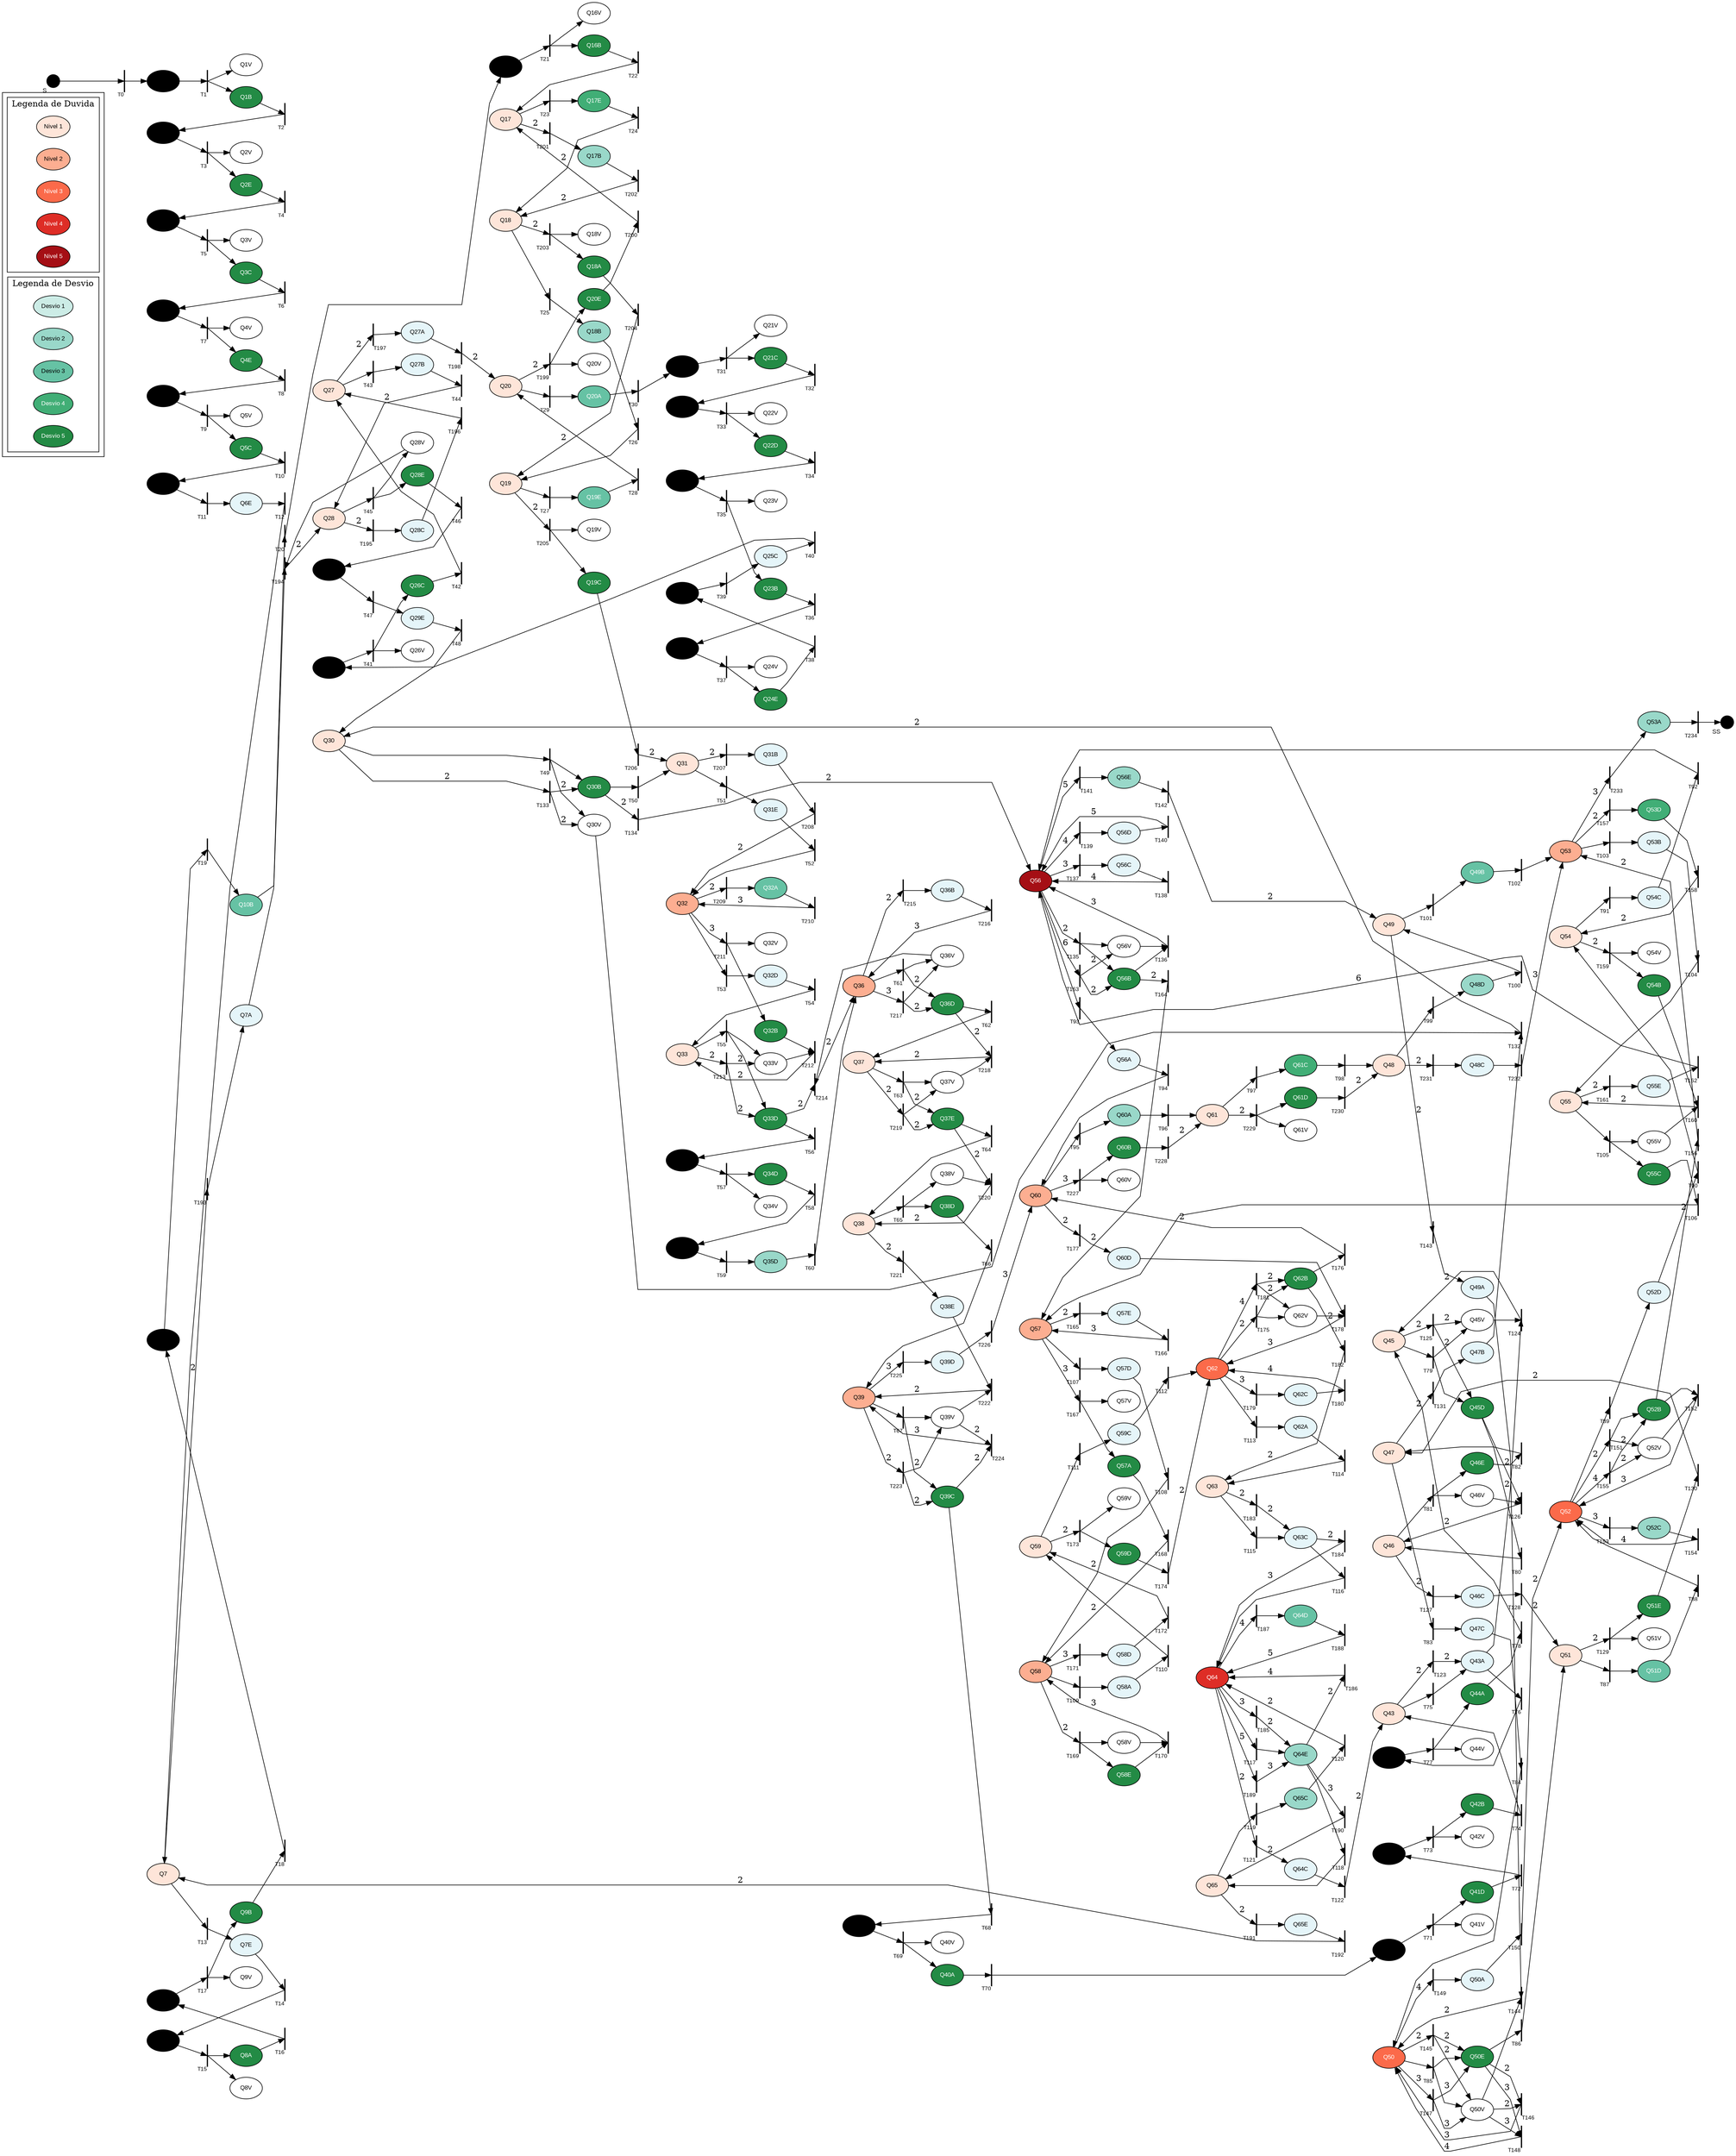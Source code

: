 digraph G { rankdir=LR; splines=polyline;
node[style=filled; fontsize=10; fontname=Arial; fontcolor=black; fillcolor=white; colorscheme=bugn9];
subgraph cluster_0{subgraph cluster_1{ label="Legenda de Duvida"
"Nivel 1"[colorscheme=reds5; fillcolor=1;]
"Nivel 2"[colorscheme=reds5; fillcolor=2;]
"Nivel 3"[colorscheme=reds5; fillcolor=3; fontcolor=white;]
"Nivel 4"[colorscheme=reds5; fillcolor=4; fontcolor=white;]
"Nivel 5"[colorscheme=reds5; fillcolor=5; fontcolor=white;]
}
subgraph cluster_2{ label="Legenda de Desvio"
"Desvio 1"[fillcolor=3;];
"Desvio 2"[fillcolor=4;];
"Desvio 3"[fillcolor=5;];
"Desvio 4"[fillcolor=6; fontcolor=white;];
"Desvio 5"[fillcolor=7; fontcolor=white;];
}}
"S"[fillcolor=black; shape=point; width=0.3; xlabel="S";];"Q1"[colorscheme="reds5"; fillcolor=0; ]; "Q1B"[fillcolor=7; fontcolor=white;]; "Q2"[colorscheme="reds5"; fillcolor=0; ]; "Q2E"[fillcolor=7; fontcolor=white;]; "Q3"[colorscheme="reds5"; fillcolor=0; ]; "Q3C"[fillcolor=7; fontcolor=white;]; "Q4"[colorscheme="reds5"; fillcolor=0; ]; "Q4E"[fillcolor=7; fontcolor=white;]; "Q5"[colorscheme="reds5"; fillcolor=0; ]; "Q5C"[fillcolor=7; fontcolor=white;]; "Q6"[colorscheme="reds5"; fillcolor=0; ]; "Q6E"[fillcolor=2; ]; "Q7"[colorscheme="reds5"; fillcolor=1; ]; "Q7E"[fillcolor=2; ]; "Q8"[colorscheme="reds5"; fillcolor=0; ]; "Q8A"[fillcolor=7; fontcolor=white;]; "Q9"[colorscheme="reds5"; fillcolor=0; ]; "Q9B"[fillcolor=7; fontcolor=white;]; "Q10"[colorscheme="reds5"; fillcolor=0; ]; "Q10B"[fillcolor=5; fontcolor=white;]; "Q16"[colorscheme="reds5"; fillcolor=0; ]; "Q16B"[fillcolor=7; fontcolor=white;]; "Q17"[colorscheme="reds5"; fillcolor=1; ]; "Q17E"[fillcolor=6; fontcolor=white;]; "Q18"[colorscheme="reds5"; fillcolor=1; ]; "Q18B"[fillcolor=4; ]; "Q19"[colorscheme="reds5"; fillcolor=1; ]; "Q19E"[fillcolor=5; fontcolor=white;]; "Q20"[colorscheme="reds5"; fillcolor=1; ]; "Q20A"[fillcolor=5; fontcolor=white;]; "Q21"[colorscheme="reds5"; fillcolor=0; ]; "Q21C"[fillcolor=7; fontcolor=white;]; "Q22"[colorscheme="reds5"; fillcolor=0; ]; "Q22D"[fillcolor=7; fontcolor=white;]; "Q23"[colorscheme="reds5"; fillcolor=0; ]; "Q23B"[fillcolor=7; fontcolor=white;]; "Q24"[colorscheme="reds5"; fillcolor=0; ]; "Q24E"[fillcolor=7; fontcolor=white;]; "Q25"[colorscheme="reds5"; fillcolor=0; ]; "Q25C"[fillcolor=2; ]; "Q26"[colorscheme="reds5"; fillcolor=0; ]; "Q26C"[fillcolor=7; fontcolor=white;]; "Q27"[colorscheme="reds5"; fillcolor=1; ]; "Q27B"[fillcolor=2; ]; "Q28"[colorscheme="reds5"; fillcolor=1; ]; "Q28E"[fillcolor=7; fontcolor=white;]; "Q29"[colorscheme="reds5"; fillcolor=0; ]; "Q29E"[fillcolor=2; ]; "Q30"[colorscheme="reds5"; fillcolor=1; ]; "Q30B"[fillcolor=7; fontcolor=white;]; "Q31"[colorscheme="reds5"; fillcolor=1; ]; "Q31E"[fillcolor=2; ]; "Q32"[colorscheme="reds5"; fillcolor=2; ]; "Q32D"[fillcolor=2; ]; "Q33"[colorscheme="reds5"; fillcolor=1; ]; "Q33D"[fillcolor=7; fontcolor=white;]; "Q34"[colorscheme="reds5"; fillcolor=0; ]; "Q34D"[fillcolor=7; fontcolor=white;]; "Q35"[colorscheme="reds5"; fillcolor=0; ]; "Q35D"[fillcolor=4; ]; "Q36"[colorscheme="reds5"; fillcolor=2; ]; "Q36D"[fillcolor=7; fontcolor=white;]; "Q37"[colorscheme="reds5"; fillcolor=1; ]; "Q37E"[fillcolor=7; fontcolor=white;]; "Q38"[colorscheme="reds5"; fillcolor=1; ]; "Q38D"[fillcolor=7; fontcolor=white;]; "Q39"[colorscheme="reds5"; fillcolor=2; ]; "Q39C"[fillcolor=7; fontcolor=white;]; "Q40"[colorscheme="reds5"; fillcolor=0; ]; "Q40A"[fillcolor=7; fontcolor=white;]; "Q41"[colorscheme="reds5"; fillcolor=0; ]; "Q41D"[fillcolor=7; fontcolor=white;]; "Q42"[colorscheme="reds5"; fillcolor=0; ]; "Q42B"[fillcolor=7; fontcolor=white;]; "Q43"[colorscheme="reds5"; fillcolor=1; ]; "Q43A"[fillcolor=2; ]; "Q44"[colorscheme="reds5"; fillcolor=0; ]; "Q44A"[fillcolor=7; fontcolor=white;]; "Q45"[colorscheme="reds5"; fillcolor=1; ]; "Q45D"[fillcolor=7; fontcolor=white;]; "Q46"[colorscheme="reds5"; fillcolor=1; ]; "Q46E"[fillcolor=7; fontcolor=white;]; "Q47"[colorscheme="reds5"; fillcolor=1; ]; "Q47C"[fillcolor=2; ]; "Q50"[colorscheme="reds5"; fillcolor=3; fontcolor=white;]; "Q50E"[fillcolor=7; fontcolor=white;]; "Q51"[colorscheme="reds5"; fillcolor=1; ]; "Q51D"[fillcolor=5; fontcolor=white;]; "Q52"[colorscheme="reds5"; fillcolor=3; fontcolor=white;]; "Q52D"[fillcolor=2; ]; "Q54"[colorscheme="reds5"; fillcolor=1; ]; "Q54C"[fillcolor=2; ]; "Q56"[colorscheme="reds5"; fillcolor=5; fontcolor=white;]; "Q56A"[fillcolor=2; ]; "Q60"[colorscheme="reds5"; fillcolor=2; ]; "Q60A"[fillcolor=4; ]; "Q61"[colorscheme="reds5"; fillcolor=1; ]; "Q61C"[fillcolor=6; fontcolor=white;]; "Q48"[colorscheme="reds5"; fillcolor=1; ]; "Q48D"[fillcolor=4; ]; "Q49"[colorscheme="reds5"; fillcolor=1; ]; "Q49B"[fillcolor=5; fontcolor=white;]; "Q53"[colorscheme="reds5"; fillcolor=2; ]; "Q53B"[fillcolor=2; ]; "Q55"[colorscheme="reds5"; fillcolor=1; ]; "Q55C"[fillcolor=7; fontcolor=white;]; "Q57"[colorscheme="reds5"; fillcolor=2; ]; "Q57D"[fillcolor=2; ]; "Q58"[colorscheme="reds5"; fillcolor=2; ]; "Q58A"[fillcolor=2; ]; "Q59"[colorscheme="reds5"; fillcolor=1; ]; "Q59C"[fillcolor=2; ]; "Q62"[colorscheme="reds5"; fillcolor=3; fontcolor=white;]; "Q62A"[fillcolor=2; ]; "Q63"[colorscheme="reds5"; fillcolor=1; ]; "Q63C"[fillcolor=2; ]; "Q64"[colorscheme="reds5"; fillcolor=4; fontcolor=white;]; "Q64E"[fillcolor=4; ]; "Q65"[colorscheme="reds5"; fillcolor=1; ]; "Q65C"[fillcolor=4; ]; "Q64C"[fillcolor=2; ]; "Q46C"[fillcolor=2; ]; "Q51E"[fillcolor=7; fontcolor=white;]; "Q47B"[fillcolor=2; ]; "Q56B"[fillcolor=7; fontcolor=white;]; "Q56C"[fillcolor=2; ]; "Q56D"[fillcolor=2; ]; "Q56E"[fillcolor=4; ]; "Q49A"[fillcolor=2; ]; "Q50A"[fillcolor=2; ]; "Q52B"[fillcolor=7; fontcolor=white;]; "Q52C"[fillcolor=4; ]; "Q53D"[fillcolor=6; fontcolor=white;]; "Q54B"[fillcolor=7; fontcolor=white;]; "Q55E"[fillcolor=2; ]; "Q57E"[fillcolor=2; ]; "Q57A"[fillcolor=7; fontcolor=white;]; "Q58E"[fillcolor=7; fontcolor=white;]; "Q58D"[fillcolor=2; ]; "Q59D"[fillcolor=7; fontcolor=white;]; "Q62B"[fillcolor=7; fontcolor=white;]; "Q60D"[fillcolor=2; ]; "Q62C"[fillcolor=2; ]; "Q64D"[fillcolor=5; fontcolor=white;]; "Q65E"[fillcolor=2; ]; "Q7A"[fillcolor=2; ]; "Q28C"[fillcolor=2; ]; "Q27A"[fillcolor=2; ]; "Q20E"[fillcolor=7; fontcolor=white;]; "Q17B"[fillcolor=4; ]; "Q18A"[fillcolor=7; fontcolor=white;]; "Q19C"[fillcolor=7; fontcolor=white;]; "Q31B"[fillcolor=2; ]; "Q32A"[fillcolor=5; fontcolor=white;]; "Q32B"[fillcolor=7; fontcolor=white;]; "Q36B"[fillcolor=2; ]; "Q38E"[fillcolor=2; ]; "Q39D"[fillcolor=2; ]; "Q60B"[fillcolor=7; fontcolor=white;]; "Q61D"[fillcolor=7; fontcolor=white;]; "Q48C"[fillcolor=2; ]; "Q53A"[fillcolor=4; ]; "SS"[fillcolor=black; shape=point; width=0.3; xlabel="SS";];"T0"[fillcolor=black; shape=box; label=""; width=0.01; fontsize=9; xlabel="T0"]; "T1"[fillcolor=black; shape=box; label=""; width=0.01; fontsize=9; xlabel="T1"]; "T2"[fillcolor=black; shape=box; label=""; width=0.01; fontsize=9; xlabel="T2"]; "T3"[fillcolor=black; shape=box; label=""; width=0.01; fontsize=9; xlabel="T3"]; "T4"[fillcolor=black; shape=box; label=""; width=0.01; fontsize=9; xlabel="T4"]; "T5"[fillcolor=black; shape=box; label=""; width=0.01; fontsize=9; xlabel="T5"]; "T6"[fillcolor=black; shape=box; label=""; width=0.01; fontsize=9; xlabel="T6"]; "T7"[fillcolor=black; shape=box; label=""; width=0.01; fontsize=9; xlabel="T7"]; "T8"[fillcolor=black; shape=box; label=""; width=0.01; fontsize=9; xlabel="T8"]; "T9"[fillcolor=black; shape=box; label=""; width=0.01; fontsize=9; xlabel="T9"]; "T10"[fillcolor=black; shape=box; label=""; width=0.01; fontsize=9; xlabel="T10"]; "T11"[fillcolor=black; shape=box; label=""; width=0.01; fontsize=9; xlabel="T11"]; "T12"[fillcolor=black; shape=box; label=""; width=0.01; fontsize=9; xlabel="T12"]; "T13"[fillcolor=black; shape=box; label=""; width=0.01; fontsize=9; xlabel="T13"]; "T14"[fillcolor=black; shape=box; label=""; width=0.01; fontsize=9; xlabel="T14"]; "T15"[fillcolor=black; shape=box; label=""; width=0.01; fontsize=9; xlabel="T15"]; "T16"[fillcolor=black; shape=box; label=""; width=0.01; fontsize=9; xlabel="T16"]; "T17"[fillcolor=black; shape=box; label=""; width=0.01; fontsize=9; xlabel="T17"]; "T18"[fillcolor=black; shape=box; label=""; width=0.01; fontsize=9; xlabel="T18"]; "T19"[fillcolor=black; shape=box; label=""; width=0.01; fontsize=9; xlabel="T19"]; "T20"[fillcolor=black; shape=box; label=""; width=0.01; fontsize=9; xlabel="T20"]; "T21"[fillcolor=black; shape=box; label=""; width=0.01; fontsize=9; xlabel="T21"]; "T22"[fillcolor=black; shape=box; label=""; width=0.01; fontsize=9; xlabel="T22"]; "T23"[fillcolor=black; shape=box; label=""; width=0.01; fontsize=9; xlabel="T23"]; "T24"[fillcolor=black; shape=box; label=""; width=0.01; fontsize=9; xlabel="T24"]; "T25"[fillcolor=black; shape=box; label=""; width=0.01; fontsize=9; xlabel="T25"]; "T26"[fillcolor=black; shape=box; label=""; width=0.01; fontsize=9; xlabel="T26"]; "T27"[fillcolor=black; shape=box; label=""; width=0.01; fontsize=9; xlabel="T27"]; "T28"[fillcolor=black; shape=box; label=""; width=0.01; fontsize=9; xlabel="T28"]; "T29"[fillcolor=black; shape=box; label=""; width=0.01; fontsize=9; xlabel="T29"]; "T30"[fillcolor=black; shape=box; label=""; width=0.01; fontsize=9; xlabel="T30"]; "T31"[fillcolor=black; shape=box; label=""; width=0.01; fontsize=9; xlabel="T31"]; "T32"[fillcolor=black; shape=box; label=""; width=0.01; fontsize=9; xlabel="T32"]; "T33"[fillcolor=black; shape=box; label=""; width=0.01; fontsize=9; xlabel="T33"]; "T34"[fillcolor=black; shape=box; label=""; width=0.01; fontsize=9; xlabel="T34"]; "T35"[fillcolor=black; shape=box; label=""; width=0.01; fontsize=9; xlabel="T35"]; "T36"[fillcolor=black; shape=box; label=""; width=0.01; fontsize=9; xlabel="T36"]; "T37"[fillcolor=black; shape=box; label=""; width=0.01; fontsize=9; xlabel="T37"]; "T38"[fillcolor=black; shape=box; label=""; width=0.01; fontsize=9; xlabel="T38"]; "T39"[fillcolor=black; shape=box; label=""; width=0.01; fontsize=9; xlabel="T39"]; "T40"[fillcolor=black; shape=box; label=""; width=0.01; fontsize=9; xlabel="T40"]; "T41"[fillcolor=black; shape=box; label=""; width=0.01; fontsize=9; xlabel="T41"]; "T42"[fillcolor=black; shape=box; label=""; width=0.01; fontsize=9; xlabel="T42"]; "T43"[fillcolor=black; shape=box; label=""; width=0.01; fontsize=9; xlabel="T43"]; "T44"[fillcolor=black; shape=box; label=""; width=0.01; fontsize=9; xlabel="T44"]; "T45"[fillcolor=black; shape=box; label=""; width=0.01; fontsize=9; xlabel="T45"]; "T46"[fillcolor=black; shape=box; label=""; width=0.01; fontsize=9; xlabel="T46"]; "T47"[fillcolor=black; shape=box; label=""; width=0.01; fontsize=9; xlabel="T47"]; "T48"[fillcolor=black; shape=box; label=""; width=0.01; fontsize=9; xlabel="T48"]; "T49"[fillcolor=black; shape=box; label=""; width=0.01; fontsize=9; xlabel="T49"]; "T50"[fillcolor=black; shape=box; label=""; width=0.01; fontsize=9; xlabel="T50"]; "T51"[fillcolor=black; shape=box; label=""; width=0.01; fontsize=9; xlabel="T51"]; "T52"[fillcolor=black; shape=box; label=""; width=0.01; fontsize=9; xlabel="T52"]; "T53"[fillcolor=black; shape=box; label=""; width=0.01; fontsize=9; xlabel="T53"]; "T54"[fillcolor=black; shape=box; label=""; width=0.01; fontsize=9; xlabel="T54"]; "T55"[fillcolor=black; shape=box; label=""; width=0.01; fontsize=9; xlabel="T55"]; "T56"[fillcolor=black; shape=box; label=""; width=0.01; fontsize=9; xlabel="T56"]; "T57"[fillcolor=black; shape=box; label=""; width=0.01; fontsize=9; xlabel="T57"]; "T58"[fillcolor=black; shape=box; label=""; width=0.01; fontsize=9; xlabel="T58"]; "T59"[fillcolor=black; shape=box; label=""; width=0.01; fontsize=9; xlabel="T59"]; "T60"[fillcolor=black; shape=box; label=""; width=0.01; fontsize=9; xlabel="T60"]; "T61"[fillcolor=black; shape=box; label=""; width=0.01; fontsize=9; xlabel="T61"]; "T62"[fillcolor=black; shape=box; label=""; width=0.01; fontsize=9; xlabel="T62"]; "T63"[fillcolor=black; shape=box; label=""; width=0.01; fontsize=9; xlabel="T63"]; "T64"[fillcolor=black; shape=box; label=""; width=0.01; fontsize=9; xlabel="T64"]; "T65"[fillcolor=black; shape=box; label=""; width=0.01; fontsize=9; xlabel="T65"]; "T66"[fillcolor=black; shape=box; label=""; width=0.01; fontsize=9; xlabel="T66"]; "T67"[fillcolor=black; shape=box; label=""; width=0.01; fontsize=9; xlabel="T67"]; "T68"[fillcolor=black; shape=box; label=""; width=0.01; fontsize=9; xlabel="T68"]; "T69"[fillcolor=black; shape=box; label=""; width=0.01; fontsize=9; xlabel="T69"]; "T70"[fillcolor=black; shape=box; label=""; width=0.01; fontsize=9; xlabel="T70"]; "T71"[fillcolor=black; shape=box; label=""; width=0.01; fontsize=9; xlabel="T71"]; "T72"[fillcolor=black; shape=box; label=""; width=0.01; fontsize=9; xlabel="T72"]; "T73"[fillcolor=black; shape=box; label=""; width=0.01; fontsize=9; xlabel="T73"]; "T74"[fillcolor=black; shape=box; label=""; width=0.01; fontsize=9; xlabel="T74"]; "T75"[fillcolor=black; shape=box; label=""; width=0.01; fontsize=9; xlabel="T75"]; "T76"[fillcolor=black; shape=box; label=""; width=0.01; fontsize=9; xlabel="T76"]; "T77"[fillcolor=black; shape=box; label=""; width=0.01; fontsize=9; xlabel="T77"]; "T78"[fillcolor=black; shape=box; label=""; width=0.01; fontsize=9; xlabel="T78"]; "T79"[fillcolor=black; shape=box; label=""; width=0.01; fontsize=9; xlabel="T79"]; "T80"[fillcolor=black; shape=box; label=""; width=0.01; fontsize=9; xlabel="T80"]; "T81"[fillcolor=black; shape=box; label=""; width=0.01; fontsize=9; xlabel="T81"]; "T82"[fillcolor=black; shape=box; label=""; width=0.01; fontsize=9; xlabel="T82"]; "T83"[fillcolor=black; shape=box; label=""; width=0.01; fontsize=9; xlabel="T83"]; "T84"[fillcolor=black; shape=box; label=""; width=0.01; fontsize=9; xlabel="T84"]; "T85"[fillcolor=black; shape=box; label=""; width=0.01; fontsize=9; xlabel="T85"]; "T86"[fillcolor=black; shape=box; label=""; width=0.01; fontsize=9; xlabel="T86"]; "T87"[fillcolor=black; shape=box; label=""; width=0.01; fontsize=9; xlabel="T87"]; "T88"[fillcolor=black; shape=box; label=""; width=0.01; fontsize=9; xlabel="T88"]; "T89"[fillcolor=black; shape=box; label=""; width=0.01; fontsize=9; xlabel="T89"]; "T90"[fillcolor=black; shape=box; label=""; width=0.01; fontsize=9; xlabel="T90"]; "T91"[fillcolor=black; shape=box; label=""; width=0.01; fontsize=9; xlabel="T91"]; "T92"[fillcolor=black; shape=box; label=""; width=0.01; fontsize=9; xlabel="T92"]; "T93"[fillcolor=black; shape=box; label=""; width=0.01; fontsize=9; xlabel="T93"]; "T94"[fillcolor=black; shape=box; label=""; width=0.01; fontsize=9; xlabel="T94"]; "T95"[fillcolor=black; shape=box; label=""; width=0.01; fontsize=9; xlabel="T95"]; "T96"[fillcolor=black; shape=box; label=""; width=0.01; fontsize=9; xlabel="T96"]; "T97"[fillcolor=black; shape=box; label=""; width=0.01; fontsize=9; xlabel="T97"]; "T98"[fillcolor=black; shape=box; label=""; width=0.01; fontsize=9; xlabel="T98"]; "T99"[fillcolor=black; shape=box; label=""; width=0.01; fontsize=9; xlabel="T99"]; "T100"[fillcolor=black; shape=box; label=""; width=0.01; fontsize=9; xlabel="T100"]; "T101"[fillcolor=black; shape=box; label=""; width=0.01; fontsize=9; xlabel="T101"]; "T102"[fillcolor=black; shape=box; label=""; width=0.01; fontsize=9; xlabel="T102"]; "T103"[fillcolor=black; shape=box; label=""; width=0.01; fontsize=9; xlabel="T103"]; "T104"[fillcolor=black; shape=box; label=""; width=0.01; fontsize=9; xlabel="T104"]; "T105"[fillcolor=black; shape=box; label=""; width=0.01; fontsize=9; xlabel="T105"]; "T106"[fillcolor=black; shape=box; label=""; width=0.01; fontsize=9; xlabel="T106"]; "T107"[fillcolor=black; shape=box; label=""; width=0.01; fontsize=9; xlabel="T107"]; "T108"[fillcolor=black; shape=box; label=""; width=0.01; fontsize=9; xlabel="T108"]; "T109"[fillcolor=black; shape=box; label=""; width=0.01; fontsize=9; xlabel="T109"]; "T110"[fillcolor=black; shape=box; label=""; width=0.01; fontsize=9; xlabel="T110"]; "T111"[fillcolor=black; shape=box; label=""; width=0.01; fontsize=9; xlabel="T111"]; "T112"[fillcolor=black; shape=box; label=""; width=0.01; fontsize=9; xlabel="T112"]; "T113"[fillcolor=black; shape=box; label=""; width=0.01; fontsize=9; xlabel="T113"]; "T114"[fillcolor=black; shape=box; label=""; width=0.01; fontsize=9; xlabel="T114"]; "T115"[fillcolor=black; shape=box; label=""; width=0.01; fontsize=9; xlabel="T115"]; "T116"[fillcolor=black; shape=box; label=""; width=0.01; fontsize=9; xlabel="T116"]; "T117"[fillcolor=black; shape=box; label=""; width=0.01; fontsize=9; xlabel="T117"]; "T118"[fillcolor=black; shape=box; label=""; width=0.01; fontsize=9; xlabel="T118"]; "T119"[fillcolor=black; shape=box; label=""; width=0.01; fontsize=9; xlabel="T119"]; "T120"[fillcolor=black; shape=box; label=""; width=0.01; fontsize=9; xlabel="T120"]; "T121"[fillcolor=black; shape=box; label=""; width=0.01; fontsize=9; xlabel="T121"]; "T122"[fillcolor=black; shape=box; label=""; width=0.01; fontsize=9; xlabel="T122"]; "T123"[fillcolor=black; shape=box; label=""; width=0.01; fontsize=9; xlabel="T123"]; "T124"[fillcolor=black; shape=box; label=""; width=0.01; fontsize=9; xlabel="T124"]; "T125"[fillcolor=black; shape=box; label=""; width=0.01; fontsize=9; xlabel="T125"]; "T126"[fillcolor=black; shape=box; label=""; width=0.01; fontsize=9; xlabel="T126"]; "T127"[fillcolor=black; shape=box; label=""; width=0.01; fontsize=9; xlabel="T127"]; "T128"[fillcolor=black; shape=box; label=""; width=0.01; fontsize=9; xlabel="T128"]; "T129"[fillcolor=black; shape=box; label=""; width=0.01; fontsize=9; xlabel="T129"]; "T130"[fillcolor=black; shape=box; label=""; width=0.01; fontsize=9; xlabel="T130"]; "T131"[fillcolor=black; shape=box; label=""; width=0.01; fontsize=9; xlabel="T131"]; "T132"[fillcolor=black; shape=box; label=""; width=0.01; fontsize=9; xlabel="T132"]; "T133"[fillcolor=black; shape=box; label=""; width=0.01; fontsize=9; xlabel="T133"]; "T134"[fillcolor=black; shape=box; label=""; width=0.01; fontsize=9; xlabel="T134"]; "T135"[fillcolor=black; shape=box; label=""; width=0.01; fontsize=9; xlabel="T135"]; "T136"[fillcolor=black; shape=box; label=""; width=0.01; fontsize=9; xlabel="T136"]; "T137"[fillcolor=black; shape=box; label=""; width=0.01; fontsize=9; xlabel="T137"]; "T138"[fillcolor=black; shape=box; label=""; width=0.01; fontsize=9; xlabel="T138"]; "T139"[fillcolor=black; shape=box; label=""; width=0.01; fontsize=9; xlabel="T139"]; "T140"[fillcolor=black; shape=box; label=""; width=0.01; fontsize=9; xlabel="T140"]; "T141"[fillcolor=black; shape=box; label=""; width=0.01; fontsize=9; xlabel="T141"]; "T142"[fillcolor=black; shape=box; label=""; width=0.01; fontsize=9; xlabel="T142"]; "T143"[fillcolor=black; shape=box; label=""; width=0.01; fontsize=9; xlabel="T143"]; "T144"[fillcolor=black; shape=box; label=""; width=0.01; fontsize=9; xlabel="T144"]; "T145"[fillcolor=black; shape=box; label=""; width=0.01; fontsize=9; xlabel="T145"]; "T146"[fillcolor=black; shape=box; label=""; width=0.01; fontsize=9; xlabel="T146"]; "T147"[fillcolor=black; shape=box; label=""; width=0.01; fontsize=9; xlabel="T147"]; "T148"[fillcolor=black; shape=box; label=""; width=0.01; fontsize=9; xlabel="T148"]; "T149"[fillcolor=black; shape=box; label=""; width=0.01; fontsize=9; xlabel="T149"]; "T150"[fillcolor=black; shape=box; label=""; width=0.01; fontsize=9; xlabel="T150"]; "T151"[fillcolor=black; shape=box; label=""; width=0.01; fontsize=9; xlabel="T151"]; "T152"[fillcolor=black; shape=box; label=""; width=0.01; fontsize=9; xlabel="T152"]; "T153"[fillcolor=black; shape=box; label=""; width=0.01; fontsize=9; xlabel="T153"]; "T154"[fillcolor=black; shape=box; label=""; width=0.01; fontsize=9; xlabel="T154"]; "T155"[fillcolor=black; shape=box; label=""; width=0.01; fontsize=9; xlabel="T155"]; "T156"[fillcolor=black; shape=box; label=""; width=0.01; fontsize=9; xlabel="T156"]; "T157"[fillcolor=black; shape=box; label=""; width=0.01; fontsize=9; xlabel="T157"]; "T158"[fillcolor=black; shape=box; label=""; width=0.01; fontsize=9; xlabel="T158"]; "T159"[fillcolor=black; shape=box; label=""; width=0.01; fontsize=9; xlabel="T159"]; "T160"[fillcolor=black; shape=box; label=""; width=0.01; fontsize=9; xlabel="T160"]; "T161"[fillcolor=black; shape=box; label=""; width=0.01; fontsize=9; xlabel="T161"]; "T162"[fillcolor=black; shape=box; label=""; width=0.01; fontsize=9; xlabel="T162"]; "T163"[fillcolor=black; shape=box; label=""; width=0.01; fontsize=9; xlabel="T163"]; "T164"[fillcolor=black; shape=box; label=""; width=0.01; fontsize=9; xlabel="T164"]; "T165"[fillcolor=black; shape=box; label=""; width=0.01; fontsize=9; xlabel="T165"]; "T166"[fillcolor=black; shape=box; label=""; width=0.01; fontsize=9; xlabel="T166"]; "T167"[fillcolor=black; shape=box; label=""; width=0.01; fontsize=9; xlabel="T167"]; "T168"[fillcolor=black; shape=box; label=""; width=0.01; fontsize=9; xlabel="T168"]; "T169"[fillcolor=black; shape=box; label=""; width=0.01; fontsize=9; xlabel="T169"]; "T170"[fillcolor=black; shape=box; label=""; width=0.01; fontsize=9; xlabel="T170"]; "T171"[fillcolor=black; shape=box; label=""; width=0.01; fontsize=9; xlabel="T171"]; "T172"[fillcolor=black; shape=box; label=""; width=0.01; fontsize=9; xlabel="T172"]; "T173"[fillcolor=black; shape=box; label=""; width=0.01; fontsize=9; xlabel="T173"]; "T174"[fillcolor=black; shape=box; label=""; width=0.01; fontsize=9; xlabel="T174"]; "T175"[fillcolor=black; shape=box; label=""; width=0.01; fontsize=9; xlabel="T175"]; "T176"[fillcolor=black; shape=box; label=""; width=0.01; fontsize=9; xlabel="T176"]; "T177"[fillcolor=black; shape=box; label=""; width=0.01; fontsize=9; xlabel="T177"]; "T178"[fillcolor=black; shape=box; label=""; width=0.01; fontsize=9; xlabel="T178"]; "T179"[fillcolor=black; shape=box; label=""; width=0.01; fontsize=9; xlabel="T179"]; "T180"[fillcolor=black; shape=box; label=""; width=0.01; fontsize=9; xlabel="T180"]; "T181"[fillcolor=black; shape=box; label=""; width=0.01; fontsize=9; xlabel="T181"]; "T182"[fillcolor=black; shape=box; label=""; width=0.01; fontsize=9; xlabel="T182"]; "T183"[fillcolor=black; shape=box; label=""; width=0.01; fontsize=9; xlabel="T183"]; "T184"[fillcolor=black; shape=box; label=""; width=0.01; fontsize=9; xlabel="T184"]; "T185"[fillcolor=black; shape=box; label=""; width=0.01; fontsize=9; xlabel="T185"]; "T186"[fillcolor=black; shape=box; label=""; width=0.01; fontsize=9; xlabel="T186"]; "T187"[fillcolor=black; shape=box; label=""; width=0.01; fontsize=9; xlabel="T187"]; "T188"[fillcolor=black; shape=box; label=""; width=0.01; fontsize=9; xlabel="T188"]; "T189"[fillcolor=black; shape=box; label=""; width=0.01; fontsize=9; xlabel="T189"]; "T190"[fillcolor=black; shape=box; label=""; width=0.01; fontsize=9; xlabel="T190"]; "T191"[fillcolor=black; shape=box; label=""; width=0.01; fontsize=9; xlabel="T191"]; "T192"[fillcolor=black; shape=box; label=""; width=0.01; fontsize=9; xlabel="T192"]; "T193"[fillcolor=black; shape=box; label=""; width=0.01; fontsize=9; xlabel="T193"]; "T194"[fillcolor=black; shape=box; label=""; width=0.01; fontsize=9; xlabel="T194"]; "T195"[fillcolor=black; shape=box; label=""; width=0.01; fontsize=9; xlabel="T195"]; "T196"[fillcolor=black; shape=box; label=""; width=0.01; fontsize=9; xlabel="T196"]; "T197"[fillcolor=black; shape=box; label=""; width=0.01; fontsize=9; xlabel="T197"]; "T198"[fillcolor=black; shape=box; label=""; width=0.01; fontsize=9; xlabel="T198"]; "T199"[fillcolor=black; shape=box; label=""; width=0.01; fontsize=9; xlabel="T199"]; "T200"[fillcolor=black; shape=box; label=""; width=0.01; fontsize=9; xlabel="T200"]; "T201"[fillcolor=black; shape=box; label=""; width=0.01; fontsize=9; xlabel="T201"]; "T202"[fillcolor=black; shape=box; label=""; width=0.01; fontsize=9; xlabel="T202"]; "T203"[fillcolor=black; shape=box; label=""; width=0.01; fontsize=9; xlabel="T203"]; "T204"[fillcolor=black; shape=box; label=""; width=0.01; fontsize=9; xlabel="T204"]; "T205"[fillcolor=black; shape=box; label=""; width=0.01; fontsize=9; xlabel="T205"]; "T206"[fillcolor=black; shape=box; label=""; width=0.01; fontsize=9; xlabel="T206"]; "T207"[fillcolor=black; shape=box; label=""; width=0.01; fontsize=9; xlabel="T207"]; "T208"[fillcolor=black; shape=box; label=""; width=0.01; fontsize=9; xlabel="T208"]; "T209"[fillcolor=black; shape=box; label=""; width=0.01; fontsize=9; xlabel="T209"]; "T210"[fillcolor=black; shape=box; label=""; width=0.01; fontsize=9; xlabel="T210"]; "T211"[fillcolor=black; shape=box; label=""; width=0.01; fontsize=9; xlabel="T211"]; "T212"[fillcolor=black; shape=box; label=""; width=0.01; fontsize=9; xlabel="T212"]; "T213"[fillcolor=black; shape=box; label=""; width=0.01; fontsize=9; xlabel="T213"]; "T214"[fillcolor=black; shape=box; label=""; width=0.01; fontsize=9; xlabel="T214"]; "T215"[fillcolor=black; shape=box; label=""; width=0.01; fontsize=9; xlabel="T215"]; "T216"[fillcolor=black; shape=box; label=""; width=0.01; fontsize=9; xlabel="T216"]; "T217"[fillcolor=black; shape=box; label=""; width=0.01; fontsize=9; xlabel="T217"]; "T218"[fillcolor=black; shape=box; label=""; width=0.01; fontsize=9; xlabel="T218"]; "T219"[fillcolor=black; shape=box; label=""; width=0.01; fontsize=9; xlabel="T219"]; "T220"[fillcolor=black; shape=box; label=""; width=0.01; fontsize=9; xlabel="T220"]; "T221"[fillcolor=black; shape=box; label=""; width=0.01; fontsize=9; xlabel="T221"]; "T222"[fillcolor=black; shape=box; label=""; width=0.01; fontsize=9; xlabel="T222"]; "T223"[fillcolor=black; shape=box; label=""; width=0.01; fontsize=9; xlabel="T223"]; "T224"[fillcolor=black; shape=box; label=""; width=0.01; fontsize=9; xlabel="T224"]; "T225"[fillcolor=black; shape=box; label=""; width=0.01; fontsize=9; xlabel="T225"]; "T226"[fillcolor=black; shape=box; label=""; width=0.01; fontsize=9; xlabel="T226"]; "T227"[fillcolor=black; shape=box; label=""; width=0.01; fontsize=9; xlabel="T227"]; "T228"[fillcolor=black; shape=box; label=""; width=0.01; fontsize=9; xlabel="T228"]; "T229"[fillcolor=black; shape=box; label=""; width=0.01; fontsize=9; xlabel="T229"]; "T230"[fillcolor=black; shape=box; label=""; width=0.01; fontsize=9; xlabel="T230"]; "T231"[fillcolor=black; shape=box; label=""; width=0.01; fontsize=9; xlabel="T231"]; "T232"[fillcolor=black; shape=box; label=""; width=0.01; fontsize=9; xlabel="T232"]; "T233"[fillcolor=black; shape=box; label=""; width=0.01; fontsize=9; xlabel="T233"]; "T234"[fillcolor=black; shape=box; label=""; width=0.01; fontsize=9; xlabel="T234"]; {rank=same; "Q1"; "Q2"; "Q3"; "Q4"; "Q5"; "Q6"; "Q7"; "Q8"; "Q9"; "Q10"; }{rank=same; "Q16"; "Q17"; "Q18"; "Q19"; "Q20"; }{rank=same; "Q21"; "Q22"; "Q23"; "Q24"; "Q25"; }{rank=same; "Q26"; "Q27"; "Q28"; "Q29"; "Q30"; }{rank=same; "Q31"; "Q32"; "Q33"; "Q34"; "Q35"; }{rank=same; "Q36"; "Q37"; "Q38"; "Q39"; "Q40"; }{rank=same; "Q41"; "Q42"; "Q43"; "Q44"; "Q45"; "Q46"; "Q47"; "Q50"; "Q48"; "Q49"; }{rank=same; "Q51"; "Q52"; "Q54"; "Q53"; "Q55"; }{rank=same; "Q56"; "Q60"; "Q57"; "Q58"; "Q59"; }{rank=same; "Q61"; "Q62"; "Q63"; "Q64"; "Q65"; }"S"->"T0" "T0"->"Q1" "Q1"->"T1" "T1"->"Q1B" "T1"->"Q1V" "Q1B"->"T2" "T2"->"Q2" "Q2"->"T3" "T3"->"Q2E" "T3"->"Q2V" "Q2E"->"T4" "T4"->"Q3" "Q3"->"T5" "T5"->"Q3C" "T5"->"Q3V" "Q3C"->"T6" "T6"->"Q4" "Q4"->"T7" "T7"->"Q4E" "T7"->"Q4V" "Q4E"->"T8" "T8"->"Q5" "Q5"->"T9" "T9"->"Q5C" "T9"->"Q5V" "Q5C"->"T10" "T10"->"Q6" "Q6"->"T11" "T11"->"Q6E" "Q6E"->"T12" "T12"->"Q7" "Q7"->"T13" "T13"->"Q7E" "Q7E"->"T14" "T14"->"Q8" "Q8"->"T15" "T15"->"Q8A" "T15"->"Q8V" "Q8A"->"T16" "T16"->"Q9" "Q9"->"T17" "T17"->"Q9B" "T17"->"Q9V" "Q9B"->"T18" "T18"->"Q10" "Q10"->"T19" "T19"->"Q10B" "Q10B"->"T20" "T20"->"Q16" "Q16"->"T21" "T21"->"Q16B" "T21"->"Q16V" "Q16B"->"T22" "T22"->"Q17" "Q17"->"T23" "T23"->"Q17E" "Q17E"->"T24" "T24"->"Q18" "Q18"->"T25" "T25"->"Q18B" "Q18B"->"T26" "T26"->"Q19" "Q19"->"T27" "T27"->"Q19E" "Q19E"->"T28" "T28"->"Q20" "Q20"->"T29" "T29"->"Q20A" "Q20A"->"T30" "T30"->"Q21" "Q21"->"T31" "T31"->"Q21C" "T31"->"Q21V" "Q21C"->"T32" "T32"->"Q22" "Q22"->"T33" "T33"->"Q22D" "T33"->"Q22V" "Q22D"->"T34" "T34"->"Q23" "Q23"->"T35" "T35"->"Q23B" "T35"->"Q23V" "Q23B"->"T36" "T36"->"Q24" "Q24"->"T37" "T37"->"Q24E" "T37"->"Q24V" "Q24E"->"T38" "T38"->"Q25" "Q25"->"T39" "T39"->"Q25C" "Q25C"->"T40" "T40"->"Q26" "Q26"->"T41" "T41"->"Q26C" "T41"->"Q26V" "Q26C"->"T42" "T42"->"Q27" "Q27"->"T43" "T43"->"Q27B" "Q27B"->"T44" "T44"->"Q28" "Q28"->"T45" "T45"->"Q28E" "T45"->"Q28V" "Q28E"->"T46" "T46"->"Q29" "Q29"->"T47" "T47"->"Q29E" "Q29E"->"T48" "T48"->"Q30" "Q30"->"T49" "T49"->"Q30B" "T49"->"Q30V" "Q30B"->"T50" "T50"->"Q31" "Q31"->"T51" "T51"->"Q31E" "Q31E"->"T52" "T52"->"Q32" "Q32"->"T53" "T53"->"Q32D" "Q32D"->"T54" "T54"->"Q33" "Q33"->"T55" "T55"->"Q33D" "T55"->"Q33V" "Q33D"->"T56" "T56"->"Q34" "Q34"->"T57" "T57"->"Q34D" "T57"->"Q34V" "Q34D"->"T58" "T58"->"Q35" "Q35"->"T59" "T59"->"Q35D" "Q35D"->"T60" "T60"->"Q36" "Q36"->"T61" "T61"->"Q36D" "T61"->"Q36V" "Q36D"->"T62" "T62"->"Q37" "Q37"->"T63" "T63"->"Q37E" "T63"->"Q37V" "Q37E"->"T64" "T64"->"Q38" "Q38"->"T65" "T65"->"Q38D" "T65"->"Q38V" "Q38D"->"T66" "T66"->"Q39" "Q39"->"T67" "T67"->"Q39C" "T67"->"Q39V" "Q39C"->"T68" "T68"->"Q40" "Q40"->"T69" "T69"->"Q40A" "T69"->"Q40V" "Q40A"->"T70" "T70"->"Q41" "Q41"->"T71" "T71"->"Q41D" "T71"->"Q41V" "Q41D"->"T72" "T72"->"Q42" "Q42"->"T73" "T73"->"Q42B" "T73"->"Q42V" "Q42B"->"T74" "T74"->"Q43" "Q43"->"T75" "T75"->"Q43A" "Q43A"->"T76" "T76"->"Q44" "Q44"->"T77" "T77"->"Q44A" "T77"->"Q44V" "Q44A"->"T78" "T78"->"Q45" "Q45"->"T79" "T79"->"Q45D" "T79"->"Q45V" "Q45D"->"T80" "T80"->"Q46" "Q46"->"T81" "T81"->"Q46E" "T81"->"Q46V" "Q46E"->"T82" "T82"->"Q47" "Q47"->"T83" "T83"->"Q47C" "Q47C"->"T84" "T84"->"Q50" "Q50"->"T85" "T85"->"Q50E" "T85"->"Q50V" "Q50E"->"T86" "T86"->"Q51" "Q51"->"T87" "T87"->"Q51D" "Q51D"->"T88" "T88"->"Q52" "Q52"->"T89" "T89"->"Q52D" "Q52D"->"T90" "T90"->"Q54" "Q54"->"T91" "T91"->"Q54C" "Q54C"->"T92" "T92"->"Q56" "Q56"->"T93" "T93"->"Q56A" "Q56A"->"T94" "T94"->"Q60" "Q60"->"T95" "T95"->"Q60A" "Q60A"->"T96" "T96"->"Q61" "Q61"->"T97" "T97"->"Q61C" "Q61C"->"T98" "T98"->"Q48" "Q48"->"T99" "T99"->"Q48D" "Q48D"->"T100" "T100"->"Q49" "Q49"->"T101" "T101"->"Q49B" "Q49B"->"T102" "T102"->"Q53" "Q53"->"T103" "T103"->"Q53B" "Q53B"->"T104" "T104"->"Q55" "Q55"->"T105" "T105"->"Q55C" "T105"->"Q55V" "Q55C"->"T106" "T106"->"Q57" "Q57"->"T107" "T107"->"Q57D" "Q57D"->"T108" "T108"->"Q58" "Q58"->"T109" "T109"->"Q58A" "Q58A"->"T110" "T110"->"Q59" "Q59"->"T111" "T111"->"Q59C" "Q59C"->"T112" "T112"->"Q62" "Q62"->"T113" "T113"->"Q62A" "Q62A"->"T114" "T114"->"Q63" "Q63"->"T115" "T115"->"Q63C" "Q63C"->"T116" "T116"->"Q64" "Q64"->"T117" "T117"->"Q64E" "Q64E"->"T118" "T118"->"Q65" "Q65"->"T119" "T119"->"Q65C" "Q65C"->"T120" "T120"->"Q64"[label="2";]; "Q64"->"T121"[label="2";]; "T121"->"Q64C" "Q64C"->"T122" "T122"->"Q43"[label="2";]; "Q43"->"T123"[label="2";]; "T123"->"Q43A"[label="2";]; "Q43A"->"T124"[label="2";]; "Q45V"->"T124" "T124"->"Q45"[label="2";]; "Q45"->"T125"[label="2";]; "T125"->"Q45D"[label="2";]; "T125"->"Q45V"[label="2";]; "Q45D"->"T126"[label="2";]; "Q46V"->"T126" "T126"->"Q46"[label="2";]; "Q46"->"T127"[label="2";]; "T127"->"Q46C" "Q46C"->"T128" "T128"->"Q51"[label="2";]; "Q51"->"T129"[label="2";]; "T129"->"Q51E" "T129"->"Q51V" "Q51E"->"T130" "T130"->"Q47"[label="2";]; "Q47"->"T131"[label="2";]; "T131"->"Q47B" "Q47B"->"T132" "Q30V"->"T132" "T132"->"Q30"[label="2";]; "Q30"->"T133"[label="2";]; "T133"->"Q30B"[label="2";]; "T133"->"Q30V"[label="2";]; "Q30B"->"T134"[label="2";]; "T134"->"Q56"[label="2";]; "Q56"->"T135"[label="2";]; "T135"->"Q56B" "T135"->"Q56V" "Q56B"->"T136" "Q56V"->"T136" "T136"->"Q56"[label="3";]; "Q56"->"T137"[label="3";]; "T137"->"Q56C" "Q56C"->"T138" "T138"->"Q56"[label="4";]; "Q56"->"T139"[label="4";]; "T139"->"Q56D" "Q56D"->"T140" "T140"->"Q56"[label="5";]; "Q56"->"T141"[label="5";]; "T141"->"Q56E" "Q56E"->"T142" "T142"->"Q49"[label="2";]; "Q49"->"T143"[label="2";]; "T143"->"Q49A" "Q49A"->"T144" "Q50V"->"T144" "T144"->"Q50"[label="2";]; "Q50"->"T145"[label="2";]; "T145"->"Q50E"[label="2";]; "T145"->"Q50V"[label="2";]; "Q50E"->"T146"[label="2";]; "Q50V"->"T146"[label="2";]; "T146"->"Q50"[label="3";]; "Q50"->"T147"[label="3";]; "T147"->"Q50E"[label="3";]; "T147"->"Q50V"[label="3";]; "Q50E"->"T148"[label="3";]; "Q50V"->"T148"[label="3";]; "T148"->"Q50"[label="4";]; "Q50"->"T149"[label="4";]; "T149"->"Q50A" "Q50A"->"T150" "T150"->"Q52"[label="2";]; "Q52"->"T151"[label="2";]; "T151"->"Q52B" "T151"->"Q52V" "Q52B"->"T152" "Q52V"->"T152" "T152"->"Q52"[label="3";]; "Q52"->"T153"[label="3";]; "T153"->"Q52C" "Q52C"->"T154" "T154"->"Q52"[label="4";]; "Q52"->"T155"[label="4";]; "T155"->"Q52B"[label="2";]; "T155"->"Q52V"[label="2";]; "Q52B"->"T156"[label="2";]; "T156"->"Q53"[label="2";]; "Q53"->"T157"[label="2";]; "T157"->"Q53D" "Q53D"->"T158" "T158"->"Q54"[label="2";]; "Q54"->"T159"[label="2";]; "T159"->"Q54B" "T159"->"Q54V" "Q54B"->"T160" "Q55V"->"T160" "T160"->"Q55"[label="2";]; "Q55"->"T161"[label="2";]; "T161"->"Q55E" "Q55E"->"T162" "T162"->"Q56"[label="6";]; "Q56"->"T163"[label="6";]; "T163"->"Q56B"[label="2";]; "T163"->"Q56V"[label="2";]; "Q56B"->"T164"[label="2";]; "T164"->"Q57"[label="2";]; "Q57"->"T165"[label="2";]; "T165"->"Q57E" "Q57E"->"T166" "T166"->"Q57"[label="3";]; "Q57"->"T167"[label="3";]; "T167"->"Q57A" "T167"->"Q57V" "Q57A"->"T168" "T168"->"Q58"[label="2";]; "Q58"->"T169"[label="2";]; "T169"->"Q58E" "T169"->"Q58V" "Q58E"->"T170" "Q58V"->"T170" "T170"->"Q58"[label="3";]; "Q58"->"T171"[label="3";]; "T171"->"Q58D" "Q58D"->"T172" "T172"->"Q59"[label="2";]; "Q59"->"T173"[label="2";]; "T173"->"Q59D" "T173"->"Q59V" "Q59D"->"T174" "T174"->"Q62"[label="2";]; "Q62"->"T175"[label="2";]; "T175"->"Q62B" "T175"->"Q62V" "Q62B"->"T176" "T176"->"Q60"[label="2";]; "Q60"->"T177"[label="2";]; "T177"->"Q60D" "Q60D"->"T178" "Q62V"->"T178" "T178"->"Q62"[label="3";]; "Q62"->"T179"[label="3";]; "T179"->"Q62C" "Q62C"->"T180" "T180"->"Q62"[label="4";]; "Q62"->"T181"[label="4";]; "T181"->"Q62B"[label="2";]; "T181"->"Q62V"[label="2";]; "Q62B"->"T182"[label="2";]; "T182"->"Q63"[label="2";]; "Q63"->"T183"[label="2";]; "T183"->"Q63C"[label="2";]; "Q63C"->"T184"[label="2";]; "T184"->"Q64"[label="3";]; "Q64"->"T185"[label="3";]; "T185"->"Q64E"[label="2";]; "Q64E"->"T186"[label="2";]; "T186"->"Q64"[label="4";]; "Q64"->"T187"[label="4";]; "T187"->"Q64D" "Q64D"->"T188" "T188"->"Q64"[label="5";]; "Q64"->"T189"[label="5";]; "T189"->"Q64E"[label="3";]; "Q64E"->"T190"[label="3";]; "T190"->"Q65"[label="2";]; "Q65"->"T191"[label="2";]; "T191"->"Q65E" "Q65E"->"T192" "T192"->"Q7"[label="2";]; "Q7"->"T193"[label="2";]; "T193"->"Q7A" "Q7A"->"T194" "Q28V"->"T194" "T194"->"Q28"[label="2";]; "Q28"->"T195"[label="2";]; "T195"->"Q28C" "Q28C"->"T196" "T196"->"Q27"[label="2";]; "Q27"->"T197"[label="2";]; "T197"->"Q27A" "Q27A"->"T198" "T198"->"Q20"[label="2";]; "Q20"->"T199"[label="2";]; "T199"->"Q20E" "T199"->"Q20V" "Q20E"->"T200" "T200"->"Q17"[label="2";]; "Q17"->"T201"[label="2";]; "T201"->"Q17B" "Q17B"->"T202" "T202"->"Q18"[label="2";]; "Q18"->"T203"[label="2";]; "T203"->"Q18A" "T203"->"Q18V" "Q18A"->"T204" "T204"->"Q19"[label="2";]; "Q19"->"T205"[label="2";]; "T205"->"Q19C" "T205"->"Q19V" "Q19C"->"T206" "T206"->"Q31"[label="2";]; "Q31"->"T207"[label="2";]; "T207"->"Q31B" "Q31B"->"T208" "T208"->"Q32"[label="2";]; "Q32"->"T209"[label="2";]; "T209"->"Q32A" "Q32A"->"T210" "T210"->"Q32"[label="3";]; "Q32"->"T211"[label="3";]; "T211"->"Q32B" "T211"->"Q32V" "Q32B"->"T212" "Q33V"->"T212" "T212"->"Q33"[label="2";]; "Q33"->"T213"[label="2";]; "T213"->"Q33D"[label="2";]; "T213"->"Q33V"[label="2";]; "Q33D"->"T214"[label="2";]; "Q36V"->"T214" "T214"->"Q36"[label="2";]; "Q36"->"T215"[label="2";]; "T215"->"Q36B" "Q36B"->"T216" "T216"->"Q36"[label="3";]; "Q36"->"T217"[label="3";]; "T217"->"Q36D"[label="2";]; "T217"->"Q36V"[label="2";]; "Q36D"->"T218"[label="2";]; "Q37V"->"T218" "T218"->"Q37"[label="2";]; "Q37"->"T219"[label="2";]; "T219"->"Q37E"[label="2";]; "T219"->"Q37V"[label="2";]; "Q37E"->"T220"[label="2";]; "Q38V"->"T220" "T220"->"Q38"[label="2";]; "Q38"->"T221"[label="2";]; "T221"->"Q38E" "Q38E"->"T222" "Q39V"->"T222" "T222"->"Q39"[label="2";]; "Q39"->"T223"[label="2";]; "T223"->"Q39C"[label="2";]; "T223"->"Q39V"[label="2";]; "Q39C"->"T224"[label="2";]; "Q39V"->"T224"[label="2";]; "T224"->"Q39"[label="3";]; "Q39"->"T225"[label="3";]; "T225"->"Q39D" "Q39D"->"T226" "T226"->"Q60"[label="3";]; "Q60"->"T227"[label="3";]; "T227"->"Q60B" "T227"->"Q60V" "Q60B"->"T228" "T228"->"Q61"[label="2";]; "Q61"->"T229"[label="2";]; "T229"->"Q61D" "T229"->"Q61V" "Q61D"->"T230" "T230"->"Q48"[label="2";]; "Q48"->"T231"[label="2";]; "T231"->"Q48C" "Q48C"->"T232" "T232"->"Q53"[label="3";]; "Q53"->"T233"[label="3";]; "T233"->"Q53A" "Q53A"->"T234" "T234"->"SS" }